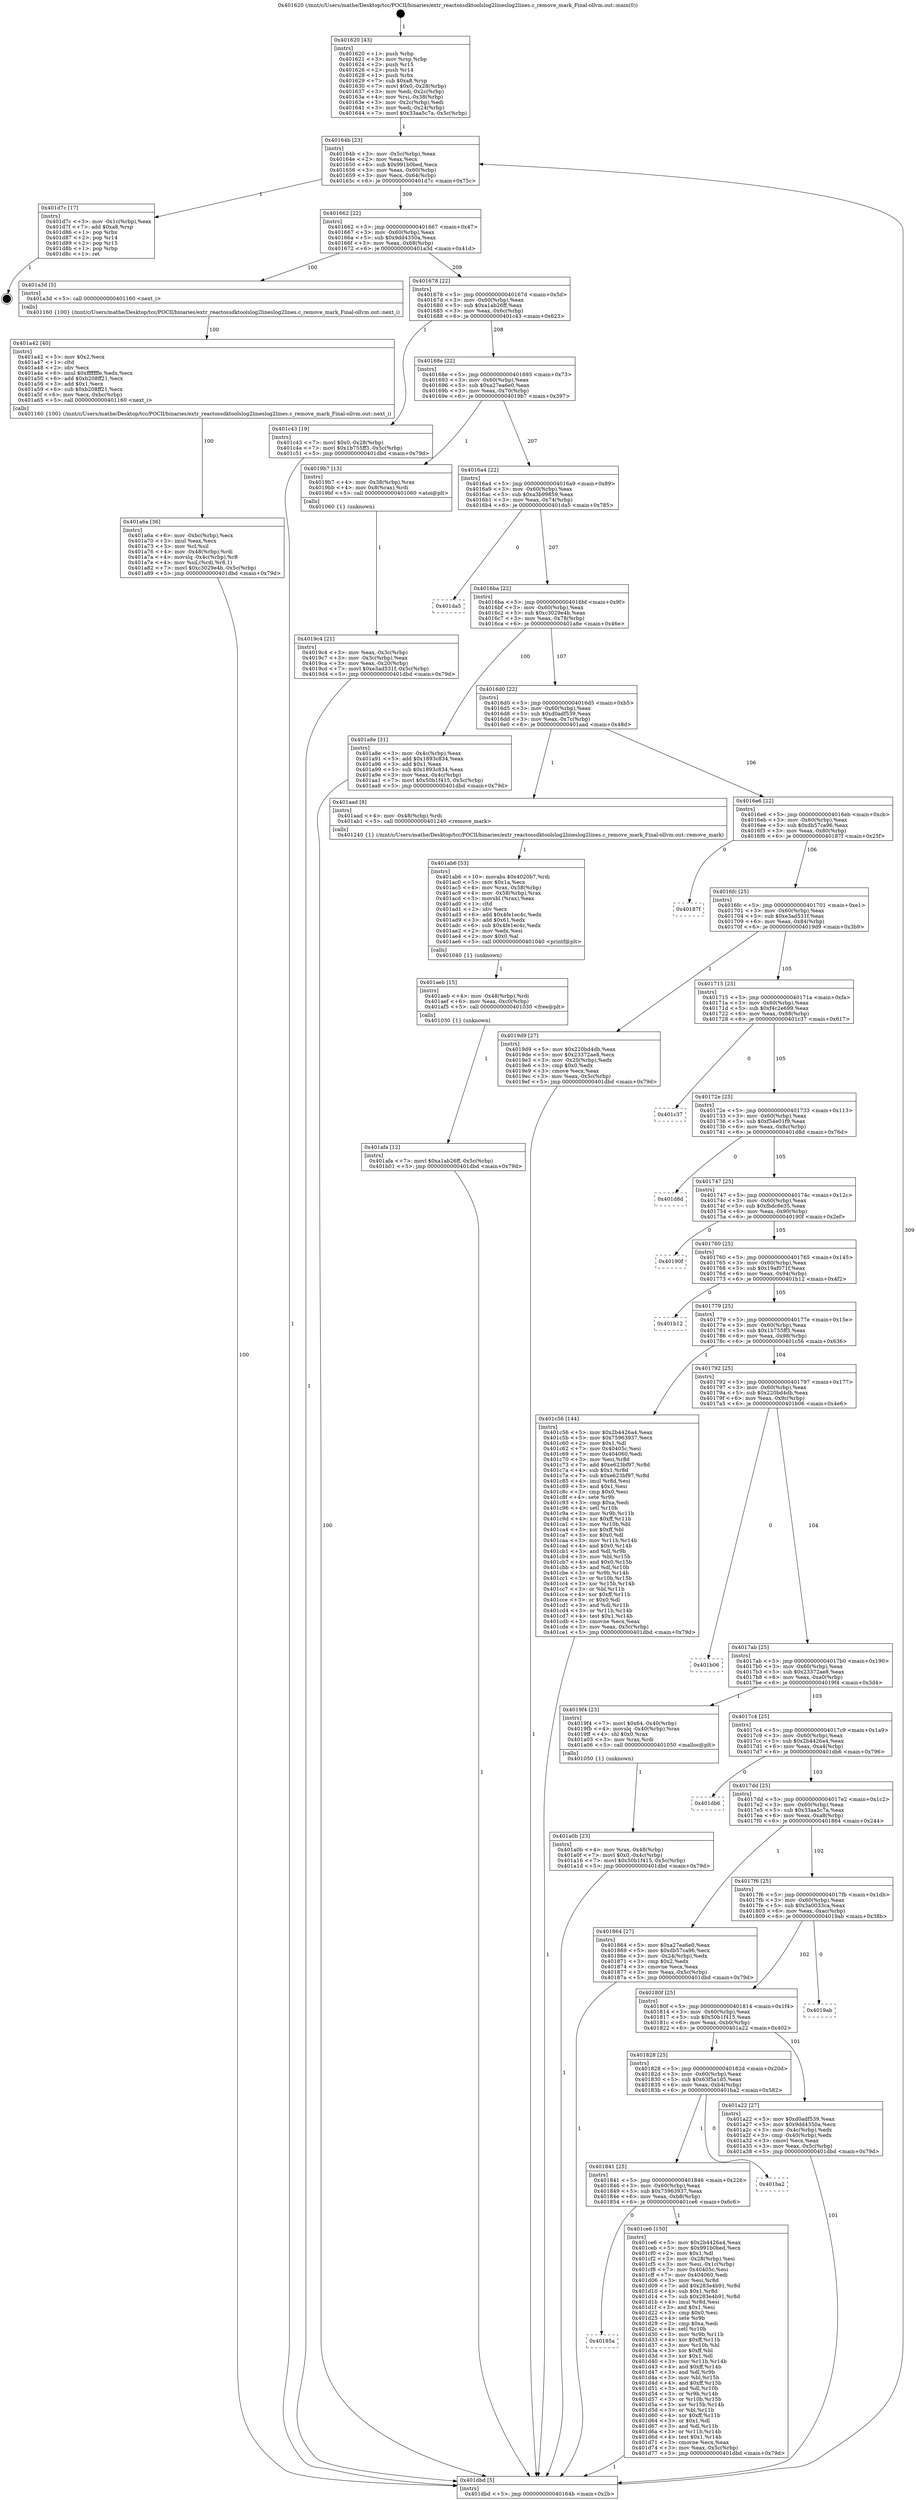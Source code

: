 digraph "0x401620" {
  label = "0x401620 (/mnt/c/Users/mathe/Desktop/tcc/POCII/binaries/extr_reactossdktoolslog2lineslog2lines.c_remove_mark_Final-ollvm.out::main(0))"
  labelloc = "t"
  node[shape=record]

  Entry [label="",width=0.3,height=0.3,shape=circle,fillcolor=black,style=filled]
  "0x40164b" [label="{
     0x40164b [23]\l
     | [instrs]\l
     &nbsp;&nbsp;0x40164b \<+3\>: mov -0x5c(%rbp),%eax\l
     &nbsp;&nbsp;0x40164e \<+2\>: mov %eax,%ecx\l
     &nbsp;&nbsp;0x401650 \<+6\>: sub $0x991b0bed,%ecx\l
     &nbsp;&nbsp;0x401656 \<+3\>: mov %eax,-0x60(%rbp)\l
     &nbsp;&nbsp;0x401659 \<+3\>: mov %ecx,-0x64(%rbp)\l
     &nbsp;&nbsp;0x40165c \<+6\>: je 0000000000401d7c \<main+0x75c\>\l
  }"]
  "0x401d7c" [label="{
     0x401d7c [17]\l
     | [instrs]\l
     &nbsp;&nbsp;0x401d7c \<+3\>: mov -0x1c(%rbp),%eax\l
     &nbsp;&nbsp;0x401d7f \<+7\>: add $0xa8,%rsp\l
     &nbsp;&nbsp;0x401d86 \<+1\>: pop %rbx\l
     &nbsp;&nbsp;0x401d87 \<+2\>: pop %r14\l
     &nbsp;&nbsp;0x401d89 \<+2\>: pop %r15\l
     &nbsp;&nbsp;0x401d8b \<+1\>: pop %rbp\l
     &nbsp;&nbsp;0x401d8c \<+1\>: ret\l
  }"]
  "0x401662" [label="{
     0x401662 [22]\l
     | [instrs]\l
     &nbsp;&nbsp;0x401662 \<+5\>: jmp 0000000000401667 \<main+0x47\>\l
     &nbsp;&nbsp;0x401667 \<+3\>: mov -0x60(%rbp),%eax\l
     &nbsp;&nbsp;0x40166a \<+5\>: sub $0x9dd4350a,%eax\l
     &nbsp;&nbsp;0x40166f \<+3\>: mov %eax,-0x68(%rbp)\l
     &nbsp;&nbsp;0x401672 \<+6\>: je 0000000000401a3d \<main+0x41d\>\l
  }"]
  Exit [label="",width=0.3,height=0.3,shape=circle,fillcolor=black,style=filled,peripheries=2]
  "0x401a3d" [label="{
     0x401a3d [5]\l
     | [instrs]\l
     &nbsp;&nbsp;0x401a3d \<+5\>: call 0000000000401160 \<next_i\>\l
     | [calls]\l
     &nbsp;&nbsp;0x401160 \{100\} (/mnt/c/Users/mathe/Desktop/tcc/POCII/binaries/extr_reactossdktoolslog2lineslog2lines.c_remove_mark_Final-ollvm.out::next_i)\l
  }"]
  "0x401678" [label="{
     0x401678 [22]\l
     | [instrs]\l
     &nbsp;&nbsp;0x401678 \<+5\>: jmp 000000000040167d \<main+0x5d\>\l
     &nbsp;&nbsp;0x40167d \<+3\>: mov -0x60(%rbp),%eax\l
     &nbsp;&nbsp;0x401680 \<+5\>: sub $0xa1ab26ff,%eax\l
     &nbsp;&nbsp;0x401685 \<+3\>: mov %eax,-0x6c(%rbp)\l
     &nbsp;&nbsp;0x401688 \<+6\>: je 0000000000401c43 \<main+0x623\>\l
  }"]
  "0x40185a" [label="{
     0x40185a\l
  }", style=dashed]
  "0x401c43" [label="{
     0x401c43 [19]\l
     | [instrs]\l
     &nbsp;&nbsp;0x401c43 \<+7\>: movl $0x0,-0x28(%rbp)\l
     &nbsp;&nbsp;0x401c4a \<+7\>: movl $0x1b755ff3,-0x5c(%rbp)\l
     &nbsp;&nbsp;0x401c51 \<+5\>: jmp 0000000000401dbd \<main+0x79d\>\l
  }"]
  "0x40168e" [label="{
     0x40168e [22]\l
     | [instrs]\l
     &nbsp;&nbsp;0x40168e \<+5\>: jmp 0000000000401693 \<main+0x73\>\l
     &nbsp;&nbsp;0x401693 \<+3\>: mov -0x60(%rbp),%eax\l
     &nbsp;&nbsp;0x401696 \<+5\>: sub $0xa27ea6e0,%eax\l
     &nbsp;&nbsp;0x40169b \<+3\>: mov %eax,-0x70(%rbp)\l
     &nbsp;&nbsp;0x40169e \<+6\>: je 00000000004019b7 \<main+0x397\>\l
  }"]
  "0x401ce6" [label="{
     0x401ce6 [150]\l
     | [instrs]\l
     &nbsp;&nbsp;0x401ce6 \<+5\>: mov $0x2b4426a4,%eax\l
     &nbsp;&nbsp;0x401ceb \<+5\>: mov $0x991b0bed,%ecx\l
     &nbsp;&nbsp;0x401cf0 \<+2\>: mov $0x1,%dl\l
     &nbsp;&nbsp;0x401cf2 \<+3\>: mov -0x28(%rbp),%esi\l
     &nbsp;&nbsp;0x401cf5 \<+3\>: mov %esi,-0x1c(%rbp)\l
     &nbsp;&nbsp;0x401cf8 \<+7\>: mov 0x40405c,%esi\l
     &nbsp;&nbsp;0x401cff \<+7\>: mov 0x404060,%edi\l
     &nbsp;&nbsp;0x401d06 \<+3\>: mov %esi,%r8d\l
     &nbsp;&nbsp;0x401d09 \<+7\>: add $0x283e4b91,%r8d\l
     &nbsp;&nbsp;0x401d10 \<+4\>: sub $0x1,%r8d\l
     &nbsp;&nbsp;0x401d14 \<+7\>: sub $0x283e4b91,%r8d\l
     &nbsp;&nbsp;0x401d1b \<+4\>: imul %r8d,%esi\l
     &nbsp;&nbsp;0x401d1f \<+3\>: and $0x1,%esi\l
     &nbsp;&nbsp;0x401d22 \<+3\>: cmp $0x0,%esi\l
     &nbsp;&nbsp;0x401d25 \<+4\>: sete %r9b\l
     &nbsp;&nbsp;0x401d29 \<+3\>: cmp $0xa,%edi\l
     &nbsp;&nbsp;0x401d2c \<+4\>: setl %r10b\l
     &nbsp;&nbsp;0x401d30 \<+3\>: mov %r9b,%r11b\l
     &nbsp;&nbsp;0x401d33 \<+4\>: xor $0xff,%r11b\l
     &nbsp;&nbsp;0x401d37 \<+3\>: mov %r10b,%bl\l
     &nbsp;&nbsp;0x401d3a \<+3\>: xor $0xff,%bl\l
     &nbsp;&nbsp;0x401d3d \<+3\>: xor $0x1,%dl\l
     &nbsp;&nbsp;0x401d40 \<+3\>: mov %r11b,%r14b\l
     &nbsp;&nbsp;0x401d43 \<+4\>: and $0xff,%r14b\l
     &nbsp;&nbsp;0x401d47 \<+3\>: and %dl,%r9b\l
     &nbsp;&nbsp;0x401d4a \<+3\>: mov %bl,%r15b\l
     &nbsp;&nbsp;0x401d4d \<+4\>: and $0xff,%r15b\l
     &nbsp;&nbsp;0x401d51 \<+3\>: and %dl,%r10b\l
     &nbsp;&nbsp;0x401d54 \<+3\>: or %r9b,%r14b\l
     &nbsp;&nbsp;0x401d57 \<+3\>: or %r10b,%r15b\l
     &nbsp;&nbsp;0x401d5a \<+3\>: xor %r15b,%r14b\l
     &nbsp;&nbsp;0x401d5d \<+3\>: or %bl,%r11b\l
     &nbsp;&nbsp;0x401d60 \<+4\>: xor $0xff,%r11b\l
     &nbsp;&nbsp;0x401d64 \<+3\>: or $0x1,%dl\l
     &nbsp;&nbsp;0x401d67 \<+3\>: and %dl,%r11b\l
     &nbsp;&nbsp;0x401d6a \<+3\>: or %r11b,%r14b\l
     &nbsp;&nbsp;0x401d6d \<+4\>: test $0x1,%r14b\l
     &nbsp;&nbsp;0x401d71 \<+3\>: cmovne %ecx,%eax\l
     &nbsp;&nbsp;0x401d74 \<+3\>: mov %eax,-0x5c(%rbp)\l
     &nbsp;&nbsp;0x401d77 \<+5\>: jmp 0000000000401dbd \<main+0x79d\>\l
  }"]
  "0x4019b7" [label="{
     0x4019b7 [13]\l
     | [instrs]\l
     &nbsp;&nbsp;0x4019b7 \<+4\>: mov -0x38(%rbp),%rax\l
     &nbsp;&nbsp;0x4019bb \<+4\>: mov 0x8(%rax),%rdi\l
     &nbsp;&nbsp;0x4019bf \<+5\>: call 0000000000401060 \<atoi@plt\>\l
     | [calls]\l
     &nbsp;&nbsp;0x401060 \{1\} (unknown)\l
  }"]
  "0x4016a4" [label="{
     0x4016a4 [22]\l
     | [instrs]\l
     &nbsp;&nbsp;0x4016a4 \<+5\>: jmp 00000000004016a9 \<main+0x89\>\l
     &nbsp;&nbsp;0x4016a9 \<+3\>: mov -0x60(%rbp),%eax\l
     &nbsp;&nbsp;0x4016ac \<+5\>: sub $0xa3b99859,%eax\l
     &nbsp;&nbsp;0x4016b1 \<+3\>: mov %eax,-0x74(%rbp)\l
     &nbsp;&nbsp;0x4016b4 \<+6\>: je 0000000000401da5 \<main+0x785\>\l
  }"]
  "0x401841" [label="{
     0x401841 [25]\l
     | [instrs]\l
     &nbsp;&nbsp;0x401841 \<+5\>: jmp 0000000000401846 \<main+0x226\>\l
     &nbsp;&nbsp;0x401846 \<+3\>: mov -0x60(%rbp),%eax\l
     &nbsp;&nbsp;0x401849 \<+5\>: sub $0x75963937,%eax\l
     &nbsp;&nbsp;0x40184e \<+6\>: mov %eax,-0xb8(%rbp)\l
     &nbsp;&nbsp;0x401854 \<+6\>: je 0000000000401ce6 \<main+0x6c6\>\l
  }"]
  "0x401da5" [label="{
     0x401da5\l
  }", style=dashed]
  "0x4016ba" [label="{
     0x4016ba [22]\l
     | [instrs]\l
     &nbsp;&nbsp;0x4016ba \<+5\>: jmp 00000000004016bf \<main+0x9f\>\l
     &nbsp;&nbsp;0x4016bf \<+3\>: mov -0x60(%rbp),%eax\l
     &nbsp;&nbsp;0x4016c2 \<+5\>: sub $0xc3029e4b,%eax\l
     &nbsp;&nbsp;0x4016c7 \<+3\>: mov %eax,-0x78(%rbp)\l
     &nbsp;&nbsp;0x4016ca \<+6\>: je 0000000000401a8e \<main+0x46e\>\l
  }"]
  "0x401ba2" [label="{
     0x401ba2\l
  }", style=dashed]
  "0x401a8e" [label="{
     0x401a8e [31]\l
     | [instrs]\l
     &nbsp;&nbsp;0x401a8e \<+3\>: mov -0x4c(%rbp),%eax\l
     &nbsp;&nbsp;0x401a91 \<+5\>: add $0x1893c834,%eax\l
     &nbsp;&nbsp;0x401a96 \<+3\>: add $0x1,%eax\l
     &nbsp;&nbsp;0x401a99 \<+5\>: sub $0x1893c834,%eax\l
     &nbsp;&nbsp;0x401a9e \<+3\>: mov %eax,-0x4c(%rbp)\l
     &nbsp;&nbsp;0x401aa1 \<+7\>: movl $0x50b1f415,-0x5c(%rbp)\l
     &nbsp;&nbsp;0x401aa8 \<+5\>: jmp 0000000000401dbd \<main+0x79d\>\l
  }"]
  "0x4016d0" [label="{
     0x4016d0 [22]\l
     | [instrs]\l
     &nbsp;&nbsp;0x4016d0 \<+5\>: jmp 00000000004016d5 \<main+0xb5\>\l
     &nbsp;&nbsp;0x4016d5 \<+3\>: mov -0x60(%rbp),%eax\l
     &nbsp;&nbsp;0x4016d8 \<+5\>: sub $0xd0adf539,%eax\l
     &nbsp;&nbsp;0x4016dd \<+3\>: mov %eax,-0x7c(%rbp)\l
     &nbsp;&nbsp;0x4016e0 \<+6\>: je 0000000000401aad \<main+0x48d\>\l
  }"]
  "0x401afa" [label="{
     0x401afa [12]\l
     | [instrs]\l
     &nbsp;&nbsp;0x401afa \<+7\>: movl $0xa1ab26ff,-0x5c(%rbp)\l
     &nbsp;&nbsp;0x401b01 \<+5\>: jmp 0000000000401dbd \<main+0x79d\>\l
  }"]
  "0x401aad" [label="{
     0x401aad [9]\l
     | [instrs]\l
     &nbsp;&nbsp;0x401aad \<+4\>: mov -0x48(%rbp),%rdi\l
     &nbsp;&nbsp;0x401ab1 \<+5\>: call 0000000000401240 \<remove_mark\>\l
     | [calls]\l
     &nbsp;&nbsp;0x401240 \{1\} (/mnt/c/Users/mathe/Desktop/tcc/POCII/binaries/extr_reactossdktoolslog2lineslog2lines.c_remove_mark_Final-ollvm.out::remove_mark)\l
  }"]
  "0x4016e6" [label="{
     0x4016e6 [22]\l
     | [instrs]\l
     &nbsp;&nbsp;0x4016e6 \<+5\>: jmp 00000000004016eb \<main+0xcb\>\l
     &nbsp;&nbsp;0x4016eb \<+3\>: mov -0x60(%rbp),%eax\l
     &nbsp;&nbsp;0x4016ee \<+5\>: sub $0xdb57ca96,%eax\l
     &nbsp;&nbsp;0x4016f3 \<+3\>: mov %eax,-0x80(%rbp)\l
     &nbsp;&nbsp;0x4016f6 \<+6\>: je 000000000040187f \<main+0x25f\>\l
  }"]
  "0x401aeb" [label="{
     0x401aeb [15]\l
     | [instrs]\l
     &nbsp;&nbsp;0x401aeb \<+4\>: mov -0x48(%rbp),%rdi\l
     &nbsp;&nbsp;0x401aef \<+6\>: mov %eax,-0xc0(%rbp)\l
     &nbsp;&nbsp;0x401af5 \<+5\>: call 0000000000401030 \<free@plt\>\l
     | [calls]\l
     &nbsp;&nbsp;0x401030 \{1\} (unknown)\l
  }"]
  "0x40187f" [label="{
     0x40187f\l
  }", style=dashed]
  "0x4016fc" [label="{
     0x4016fc [25]\l
     | [instrs]\l
     &nbsp;&nbsp;0x4016fc \<+5\>: jmp 0000000000401701 \<main+0xe1\>\l
     &nbsp;&nbsp;0x401701 \<+3\>: mov -0x60(%rbp),%eax\l
     &nbsp;&nbsp;0x401704 \<+5\>: sub $0xe3ad531f,%eax\l
     &nbsp;&nbsp;0x401709 \<+6\>: mov %eax,-0x84(%rbp)\l
     &nbsp;&nbsp;0x40170f \<+6\>: je 00000000004019d9 \<main+0x3b9\>\l
  }"]
  "0x401ab6" [label="{
     0x401ab6 [53]\l
     | [instrs]\l
     &nbsp;&nbsp;0x401ab6 \<+10\>: movabs $0x4020b7,%rdi\l
     &nbsp;&nbsp;0x401ac0 \<+5\>: mov $0x1a,%ecx\l
     &nbsp;&nbsp;0x401ac5 \<+4\>: mov %rax,-0x58(%rbp)\l
     &nbsp;&nbsp;0x401ac9 \<+4\>: mov -0x58(%rbp),%rax\l
     &nbsp;&nbsp;0x401acd \<+3\>: movsbl (%rax),%eax\l
     &nbsp;&nbsp;0x401ad0 \<+1\>: cltd\l
     &nbsp;&nbsp;0x401ad1 \<+2\>: idiv %ecx\l
     &nbsp;&nbsp;0x401ad3 \<+6\>: add $0x4fe1ec4c,%edx\l
     &nbsp;&nbsp;0x401ad9 \<+3\>: add $0x61,%edx\l
     &nbsp;&nbsp;0x401adc \<+6\>: sub $0x4fe1ec4c,%edx\l
     &nbsp;&nbsp;0x401ae2 \<+2\>: mov %edx,%esi\l
     &nbsp;&nbsp;0x401ae4 \<+2\>: mov $0x0,%al\l
     &nbsp;&nbsp;0x401ae6 \<+5\>: call 0000000000401040 \<printf@plt\>\l
     | [calls]\l
     &nbsp;&nbsp;0x401040 \{1\} (unknown)\l
  }"]
  "0x4019d9" [label="{
     0x4019d9 [27]\l
     | [instrs]\l
     &nbsp;&nbsp;0x4019d9 \<+5\>: mov $0x220bd4db,%eax\l
     &nbsp;&nbsp;0x4019de \<+5\>: mov $0x23372ae8,%ecx\l
     &nbsp;&nbsp;0x4019e3 \<+3\>: mov -0x20(%rbp),%edx\l
     &nbsp;&nbsp;0x4019e6 \<+3\>: cmp $0x0,%edx\l
     &nbsp;&nbsp;0x4019e9 \<+3\>: cmove %ecx,%eax\l
     &nbsp;&nbsp;0x4019ec \<+3\>: mov %eax,-0x5c(%rbp)\l
     &nbsp;&nbsp;0x4019ef \<+5\>: jmp 0000000000401dbd \<main+0x79d\>\l
  }"]
  "0x401715" [label="{
     0x401715 [25]\l
     | [instrs]\l
     &nbsp;&nbsp;0x401715 \<+5\>: jmp 000000000040171a \<main+0xfa\>\l
     &nbsp;&nbsp;0x40171a \<+3\>: mov -0x60(%rbp),%eax\l
     &nbsp;&nbsp;0x40171d \<+5\>: sub $0xf4c2e699,%eax\l
     &nbsp;&nbsp;0x401722 \<+6\>: mov %eax,-0x88(%rbp)\l
     &nbsp;&nbsp;0x401728 \<+6\>: je 0000000000401c37 \<main+0x617\>\l
  }"]
  "0x401a6a" [label="{
     0x401a6a [36]\l
     | [instrs]\l
     &nbsp;&nbsp;0x401a6a \<+6\>: mov -0xbc(%rbp),%ecx\l
     &nbsp;&nbsp;0x401a70 \<+3\>: imul %eax,%ecx\l
     &nbsp;&nbsp;0x401a73 \<+3\>: mov %cl,%sil\l
     &nbsp;&nbsp;0x401a76 \<+4\>: mov -0x48(%rbp),%rdi\l
     &nbsp;&nbsp;0x401a7a \<+4\>: movslq -0x4c(%rbp),%r8\l
     &nbsp;&nbsp;0x401a7e \<+4\>: mov %sil,(%rdi,%r8,1)\l
     &nbsp;&nbsp;0x401a82 \<+7\>: movl $0xc3029e4b,-0x5c(%rbp)\l
     &nbsp;&nbsp;0x401a89 \<+5\>: jmp 0000000000401dbd \<main+0x79d\>\l
  }"]
  "0x401c37" [label="{
     0x401c37\l
  }", style=dashed]
  "0x40172e" [label="{
     0x40172e [25]\l
     | [instrs]\l
     &nbsp;&nbsp;0x40172e \<+5\>: jmp 0000000000401733 \<main+0x113\>\l
     &nbsp;&nbsp;0x401733 \<+3\>: mov -0x60(%rbp),%eax\l
     &nbsp;&nbsp;0x401736 \<+5\>: sub $0xf54e01f9,%eax\l
     &nbsp;&nbsp;0x40173b \<+6\>: mov %eax,-0x8c(%rbp)\l
     &nbsp;&nbsp;0x401741 \<+6\>: je 0000000000401d8d \<main+0x76d\>\l
  }"]
  "0x401a42" [label="{
     0x401a42 [40]\l
     | [instrs]\l
     &nbsp;&nbsp;0x401a42 \<+5\>: mov $0x2,%ecx\l
     &nbsp;&nbsp;0x401a47 \<+1\>: cltd\l
     &nbsp;&nbsp;0x401a48 \<+2\>: idiv %ecx\l
     &nbsp;&nbsp;0x401a4a \<+6\>: imul $0xfffffffe,%edx,%ecx\l
     &nbsp;&nbsp;0x401a50 \<+6\>: add $0xb208ff21,%ecx\l
     &nbsp;&nbsp;0x401a56 \<+3\>: add $0x1,%ecx\l
     &nbsp;&nbsp;0x401a59 \<+6\>: sub $0xb208ff21,%ecx\l
     &nbsp;&nbsp;0x401a5f \<+6\>: mov %ecx,-0xbc(%rbp)\l
     &nbsp;&nbsp;0x401a65 \<+5\>: call 0000000000401160 \<next_i\>\l
     | [calls]\l
     &nbsp;&nbsp;0x401160 \{100\} (/mnt/c/Users/mathe/Desktop/tcc/POCII/binaries/extr_reactossdktoolslog2lineslog2lines.c_remove_mark_Final-ollvm.out::next_i)\l
  }"]
  "0x401d8d" [label="{
     0x401d8d\l
  }", style=dashed]
  "0x401747" [label="{
     0x401747 [25]\l
     | [instrs]\l
     &nbsp;&nbsp;0x401747 \<+5\>: jmp 000000000040174c \<main+0x12c\>\l
     &nbsp;&nbsp;0x40174c \<+3\>: mov -0x60(%rbp),%eax\l
     &nbsp;&nbsp;0x40174f \<+5\>: sub $0xfbdc6e35,%eax\l
     &nbsp;&nbsp;0x401754 \<+6\>: mov %eax,-0x90(%rbp)\l
     &nbsp;&nbsp;0x40175a \<+6\>: je 000000000040190f \<main+0x2ef\>\l
  }"]
  "0x401828" [label="{
     0x401828 [25]\l
     | [instrs]\l
     &nbsp;&nbsp;0x401828 \<+5\>: jmp 000000000040182d \<main+0x20d\>\l
     &nbsp;&nbsp;0x40182d \<+3\>: mov -0x60(%rbp),%eax\l
     &nbsp;&nbsp;0x401830 \<+5\>: sub $0x63f5a1d5,%eax\l
     &nbsp;&nbsp;0x401835 \<+6\>: mov %eax,-0xb4(%rbp)\l
     &nbsp;&nbsp;0x40183b \<+6\>: je 0000000000401ba2 \<main+0x582\>\l
  }"]
  "0x40190f" [label="{
     0x40190f\l
  }", style=dashed]
  "0x401760" [label="{
     0x401760 [25]\l
     | [instrs]\l
     &nbsp;&nbsp;0x401760 \<+5\>: jmp 0000000000401765 \<main+0x145\>\l
     &nbsp;&nbsp;0x401765 \<+3\>: mov -0x60(%rbp),%eax\l
     &nbsp;&nbsp;0x401768 \<+5\>: sub $0x19af071f,%eax\l
     &nbsp;&nbsp;0x40176d \<+6\>: mov %eax,-0x94(%rbp)\l
     &nbsp;&nbsp;0x401773 \<+6\>: je 0000000000401b12 \<main+0x4f2\>\l
  }"]
  "0x401a22" [label="{
     0x401a22 [27]\l
     | [instrs]\l
     &nbsp;&nbsp;0x401a22 \<+5\>: mov $0xd0adf539,%eax\l
     &nbsp;&nbsp;0x401a27 \<+5\>: mov $0x9dd4350a,%ecx\l
     &nbsp;&nbsp;0x401a2c \<+3\>: mov -0x4c(%rbp),%edx\l
     &nbsp;&nbsp;0x401a2f \<+3\>: cmp -0x40(%rbp),%edx\l
     &nbsp;&nbsp;0x401a32 \<+3\>: cmovl %ecx,%eax\l
     &nbsp;&nbsp;0x401a35 \<+3\>: mov %eax,-0x5c(%rbp)\l
     &nbsp;&nbsp;0x401a38 \<+5\>: jmp 0000000000401dbd \<main+0x79d\>\l
  }"]
  "0x401b12" [label="{
     0x401b12\l
  }", style=dashed]
  "0x401779" [label="{
     0x401779 [25]\l
     | [instrs]\l
     &nbsp;&nbsp;0x401779 \<+5\>: jmp 000000000040177e \<main+0x15e\>\l
     &nbsp;&nbsp;0x40177e \<+3\>: mov -0x60(%rbp),%eax\l
     &nbsp;&nbsp;0x401781 \<+5\>: sub $0x1b755ff3,%eax\l
     &nbsp;&nbsp;0x401786 \<+6\>: mov %eax,-0x98(%rbp)\l
     &nbsp;&nbsp;0x40178c \<+6\>: je 0000000000401c56 \<main+0x636\>\l
  }"]
  "0x40180f" [label="{
     0x40180f [25]\l
     | [instrs]\l
     &nbsp;&nbsp;0x40180f \<+5\>: jmp 0000000000401814 \<main+0x1f4\>\l
     &nbsp;&nbsp;0x401814 \<+3\>: mov -0x60(%rbp),%eax\l
     &nbsp;&nbsp;0x401817 \<+5\>: sub $0x50b1f415,%eax\l
     &nbsp;&nbsp;0x40181c \<+6\>: mov %eax,-0xb0(%rbp)\l
     &nbsp;&nbsp;0x401822 \<+6\>: je 0000000000401a22 \<main+0x402\>\l
  }"]
  "0x401c56" [label="{
     0x401c56 [144]\l
     | [instrs]\l
     &nbsp;&nbsp;0x401c56 \<+5\>: mov $0x2b4426a4,%eax\l
     &nbsp;&nbsp;0x401c5b \<+5\>: mov $0x75963937,%ecx\l
     &nbsp;&nbsp;0x401c60 \<+2\>: mov $0x1,%dl\l
     &nbsp;&nbsp;0x401c62 \<+7\>: mov 0x40405c,%esi\l
     &nbsp;&nbsp;0x401c69 \<+7\>: mov 0x404060,%edi\l
     &nbsp;&nbsp;0x401c70 \<+3\>: mov %esi,%r8d\l
     &nbsp;&nbsp;0x401c73 \<+7\>: add $0xe623bf97,%r8d\l
     &nbsp;&nbsp;0x401c7a \<+4\>: sub $0x1,%r8d\l
     &nbsp;&nbsp;0x401c7e \<+7\>: sub $0xe623bf97,%r8d\l
     &nbsp;&nbsp;0x401c85 \<+4\>: imul %r8d,%esi\l
     &nbsp;&nbsp;0x401c89 \<+3\>: and $0x1,%esi\l
     &nbsp;&nbsp;0x401c8c \<+3\>: cmp $0x0,%esi\l
     &nbsp;&nbsp;0x401c8f \<+4\>: sete %r9b\l
     &nbsp;&nbsp;0x401c93 \<+3\>: cmp $0xa,%edi\l
     &nbsp;&nbsp;0x401c96 \<+4\>: setl %r10b\l
     &nbsp;&nbsp;0x401c9a \<+3\>: mov %r9b,%r11b\l
     &nbsp;&nbsp;0x401c9d \<+4\>: xor $0xff,%r11b\l
     &nbsp;&nbsp;0x401ca1 \<+3\>: mov %r10b,%bl\l
     &nbsp;&nbsp;0x401ca4 \<+3\>: xor $0xff,%bl\l
     &nbsp;&nbsp;0x401ca7 \<+3\>: xor $0x0,%dl\l
     &nbsp;&nbsp;0x401caa \<+3\>: mov %r11b,%r14b\l
     &nbsp;&nbsp;0x401cad \<+4\>: and $0x0,%r14b\l
     &nbsp;&nbsp;0x401cb1 \<+3\>: and %dl,%r9b\l
     &nbsp;&nbsp;0x401cb4 \<+3\>: mov %bl,%r15b\l
     &nbsp;&nbsp;0x401cb7 \<+4\>: and $0x0,%r15b\l
     &nbsp;&nbsp;0x401cbb \<+3\>: and %dl,%r10b\l
     &nbsp;&nbsp;0x401cbe \<+3\>: or %r9b,%r14b\l
     &nbsp;&nbsp;0x401cc1 \<+3\>: or %r10b,%r15b\l
     &nbsp;&nbsp;0x401cc4 \<+3\>: xor %r15b,%r14b\l
     &nbsp;&nbsp;0x401cc7 \<+3\>: or %bl,%r11b\l
     &nbsp;&nbsp;0x401cca \<+4\>: xor $0xff,%r11b\l
     &nbsp;&nbsp;0x401cce \<+3\>: or $0x0,%dl\l
     &nbsp;&nbsp;0x401cd1 \<+3\>: and %dl,%r11b\l
     &nbsp;&nbsp;0x401cd4 \<+3\>: or %r11b,%r14b\l
     &nbsp;&nbsp;0x401cd7 \<+4\>: test $0x1,%r14b\l
     &nbsp;&nbsp;0x401cdb \<+3\>: cmovne %ecx,%eax\l
     &nbsp;&nbsp;0x401cde \<+3\>: mov %eax,-0x5c(%rbp)\l
     &nbsp;&nbsp;0x401ce1 \<+5\>: jmp 0000000000401dbd \<main+0x79d\>\l
  }"]
  "0x401792" [label="{
     0x401792 [25]\l
     | [instrs]\l
     &nbsp;&nbsp;0x401792 \<+5\>: jmp 0000000000401797 \<main+0x177\>\l
     &nbsp;&nbsp;0x401797 \<+3\>: mov -0x60(%rbp),%eax\l
     &nbsp;&nbsp;0x40179a \<+5\>: sub $0x220bd4db,%eax\l
     &nbsp;&nbsp;0x40179f \<+6\>: mov %eax,-0x9c(%rbp)\l
     &nbsp;&nbsp;0x4017a5 \<+6\>: je 0000000000401b06 \<main+0x4e6\>\l
  }"]
  "0x4019ab" [label="{
     0x4019ab\l
  }", style=dashed]
  "0x401b06" [label="{
     0x401b06\l
  }", style=dashed]
  "0x4017ab" [label="{
     0x4017ab [25]\l
     | [instrs]\l
     &nbsp;&nbsp;0x4017ab \<+5\>: jmp 00000000004017b0 \<main+0x190\>\l
     &nbsp;&nbsp;0x4017b0 \<+3\>: mov -0x60(%rbp),%eax\l
     &nbsp;&nbsp;0x4017b3 \<+5\>: sub $0x23372ae8,%eax\l
     &nbsp;&nbsp;0x4017b8 \<+6\>: mov %eax,-0xa0(%rbp)\l
     &nbsp;&nbsp;0x4017be \<+6\>: je 00000000004019f4 \<main+0x3d4\>\l
  }"]
  "0x401a0b" [label="{
     0x401a0b [23]\l
     | [instrs]\l
     &nbsp;&nbsp;0x401a0b \<+4\>: mov %rax,-0x48(%rbp)\l
     &nbsp;&nbsp;0x401a0f \<+7\>: movl $0x0,-0x4c(%rbp)\l
     &nbsp;&nbsp;0x401a16 \<+7\>: movl $0x50b1f415,-0x5c(%rbp)\l
     &nbsp;&nbsp;0x401a1d \<+5\>: jmp 0000000000401dbd \<main+0x79d\>\l
  }"]
  "0x4019f4" [label="{
     0x4019f4 [23]\l
     | [instrs]\l
     &nbsp;&nbsp;0x4019f4 \<+7\>: movl $0x64,-0x40(%rbp)\l
     &nbsp;&nbsp;0x4019fb \<+4\>: movslq -0x40(%rbp),%rax\l
     &nbsp;&nbsp;0x4019ff \<+4\>: shl $0x0,%rax\l
     &nbsp;&nbsp;0x401a03 \<+3\>: mov %rax,%rdi\l
     &nbsp;&nbsp;0x401a06 \<+5\>: call 0000000000401050 \<malloc@plt\>\l
     | [calls]\l
     &nbsp;&nbsp;0x401050 \{1\} (unknown)\l
  }"]
  "0x4017c4" [label="{
     0x4017c4 [25]\l
     | [instrs]\l
     &nbsp;&nbsp;0x4017c4 \<+5\>: jmp 00000000004017c9 \<main+0x1a9\>\l
     &nbsp;&nbsp;0x4017c9 \<+3\>: mov -0x60(%rbp),%eax\l
     &nbsp;&nbsp;0x4017cc \<+5\>: sub $0x2b4426a4,%eax\l
     &nbsp;&nbsp;0x4017d1 \<+6\>: mov %eax,-0xa4(%rbp)\l
     &nbsp;&nbsp;0x4017d7 \<+6\>: je 0000000000401db6 \<main+0x796\>\l
  }"]
  "0x4019c4" [label="{
     0x4019c4 [21]\l
     | [instrs]\l
     &nbsp;&nbsp;0x4019c4 \<+3\>: mov %eax,-0x3c(%rbp)\l
     &nbsp;&nbsp;0x4019c7 \<+3\>: mov -0x3c(%rbp),%eax\l
     &nbsp;&nbsp;0x4019ca \<+3\>: mov %eax,-0x20(%rbp)\l
     &nbsp;&nbsp;0x4019cd \<+7\>: movl $0xe3ad531f,-0x5c(%rbp)\l
     &nbsp;&nbsp;0x4019d4 \<+5\>: jmp 0000000000401dbd \<main+0x79d\>\l
  }"]
  "0x401db6" [label="{
     0x401db6\l
  }", style=dashed]
  "0x4017dd" [label="{
     0x4017dd [25]\l
     | [instrs]\l
     &nbsp;&nbsp;0x4017dd \<+5\>: jmp 00000000004017e2 \<main+0x1c2\>\l
     &nbsp;&nbsp;0x4017e2 \<+3\>: mov -0x60(%rbp),%eax\l
     &nbsp;&nbsp;0x4017e5 \<+5\>: sub $0x33aa5c7a,%eax\l
     &nbsp;&nbsp;0x4017ea \<+6\>: mov %eax,-0xa8(%rbp)\l
     &nbsp;&nbsp;0x4017f0 \<+6\>: je 0000000000401864 \<main+0x244\>\l
  }"]
  "0x401620" [label="{
     0x401620 [43]\l
     | [instrs]\l
     &nbsp;&nbsp;0x401620 \<+1\>: push %rbp\l
     &nbsp;&nbsp;0x401621 \<+3\>: mov %rsp,%rbp\l
     &nbsp;&nbsp;0x401624 \<+2\>: push %r15\l
     &nbsp;&nbsp;0x401626 \<+2\>: push %r14\l
     &nbsp;&nbsp;0x401628 \<+1\>: push %rbx\l
     &nbsp;&nbsp;0x401629 \<+7\>: sub $0xa8,%rsp\l
     &nbsp;&nbsp;0x401630 \<+7\>: movl $0x0,-0x28(%rbp)\l
     &nbsp;&nbsp;0x401637 \<+3\>: mov %edi,-0x2c(%rbp)\l
     &nbsp;&nbsp;0x40163a \<+4\>: mov %rsi,-0x38(%rbp)\l
     &nbsp;&nbsp;0x40163e \<+3\>: mov -0x2c(%rbp),%edi\l
     &nbsp;&nbsp;0x401641 \<+3\>: mov %edi,-0x24(%rbp)\l
     &nbsp;&nbsp;0x401644 \<+7\>: movl $0x33aa5c7a,-0x5c(%rbp)\l
  }"]
  "0x401864" [label="{
     0x401864 [27]\l
     | [instrs]\l
     &nbsp;&nbsp;0x401864 \<+5\>: mov $0xa27ea6e0,%eax\l
     &nbsp;&nbsp;0x401869 \<+5\>: mov $0xdb57ca96,%ecx\l
     &nbsp;&nbsp;0x40186e \<+3\>: mov -0x24(%rbp),%edx\l
     &nbsp;&nbsp;0x401871 \<+3\>: cmp $0x2,%edx\l
     &nbsp;&nbsp;0x401874 \<+3\>: cmovne %ecx,%eax\l
     &nbsp;&nbsp;0x401877 \<+3\>: mov %eax,-0x5c(%rbp)\l
     &nbsp;&nbsp;0x40187a \<+5\>: jmp 0000000000401dbd \<main+0x79d\>\l
  }"]
  "0x4017f6" [label="{
     0x4017f6 [25]\l
     | [instrs]\l
     &nbsp;&nbsp;0x4017f6 \<+5\>: jmp 00000000004017fb \<main+0x1db\>\l
     &nbsp;&nbsp;0x4017fb \<+3\>: mov -0x60(%rbp),%eax\l
     &nbsp;&nbsp;0x4017fe \<+5\>: sub $0x3a0033ca,%eax\l
     &nbsp;&nbsp;0x401803 \<+6\>: mov %eax,-0xac(%rbp)\l
     &nbsp;&nbsp;0x401809 \<+6\>: je 00000000004019ab \<main+0x38b\>\l
  }"]
  "0x401dbd" [label="{
     0x401dbd [5]\l
     | [instrs]\l
     &nbsp;&nbsp;0x401dbd \<+5\>: jmp 000000000040164b \<main+0x2b\>\l
  }"]
  Entry -> "0x401620" [label=" 1"]
  "0x40164b" -> "0x401d7c" [label=" 1"]
  "0x40164b" -> "0x401662" [label=" 309"]
  "0x401d7c" -> Exit [label=" 1"]
  "0x401662" -> "0x401a3d" [label=" 100"]
  "0x401662" -> "0x401678" [label=" 209"]
  "0x401ce6" -> "0x401dbd" [label=" 1"]
  "0x401678" -> "0x401c43" [label=" 1"]
  "0x401678" -> "0x40168e" [label=" 208"]
  "0x401841" -> "0x40185a" [label=" 0"]
  "0x40168e" -> "0x4019b7" [label=" 1"]
  "0x40168e" -> "0x4016a4" [label=" 207"]
  "0x401841" -> "0x401ce6" [label=" 1"]
  "0x4016a4" -> "0x401da5" [label=" 0"]
  "0x4016a4" -> "0x4016ba" [label=" 207"]
  "0x401828" -> "0x401841" [label=" 1"]
  "0x4016ba" -> "0x401a8e" [label=" 100"]
  "0x4016ba" -> "0x4016d0" [label=" 107"]
  "0x401828" -> "0x401ba2" [label=" 0"]
  "0x4016d0" -> "0x401aad" [label=" 1"]
  "0x4016d0" -> "0x4016e6" [label=" 106"]
  "0x401c56" -> "0x401dbd" [label=" 1"]
  "0x4016e6" -> "0x40187f" [label=" 0"]
  "0x4016e6" -> "0x4016fc" [label=" 106"]
  "0x401c43" -> "0x401dbd" [label=" 1"]
  "0x4016fc" -> "0x4019d9" [label=" 1"]
  "0x4016fc" -> "0x401715" [label=" 105"]
  "0x401afa" -> "0x401dbd" [label=" 1"]
  "0x401715" -> "0x401c37" [label=" 0"]
  "0x401715" -> "0x40172e" [label=" 105"]
  "0x401aeb" -> "0x401afa" [label=" 1"]
  "0x40172e" -> "0x401d8d" [label=" 0"]
  "0x40172e" -> "0x401747" [label=" 105"]
  "0x401ab6" -> "0x401aeb" [label=" 1"]
  "0x401747" -> "0x40190f" [label=" 0"]
  "0x401747" -> "0x401760" [label=" 105"]
  "0x401aad" -> "0x401ab6" [label=" 1"]
  "0x401760" -> "0x401b12" [label=" 0"]
  "0x401760" -> "0x401779" [label=" 105"]
  "0x401a8e" -> "0x401dbd" [label=" 100"]
  "0x401779" -> "0x401c56" [label=" 1"]
  "0x401779" -> "0x401792" [label=" 104"]
  "0x401a42" -> "0x401a6a" [label=" 100"]
  "0x401792" -> "0x401b06" [label=" 0"]
  "0x401792" -> "0x4017ab" [label=" 104"]
  "0x401a3d" -> "0x401a42" [label=" 100"]
  "0x4017ab" -> "0x4019f4" [label=" 1"]
  "0x4017ab" -> "0x4017c4" [label=" 103"]
  "0x40180f" -> "0x401828" [label=" 1"]
  "0x4017c4" -> "0x401db6" [label=" 0"]
  "0x4017c4" -> "0x4017dd" [label=" 103"]
  "0x40180f" -> "0x401a22" [label=" 101"]
  "0x4017dd" -> "0x401864" [label=" 1"]
  "0x4017dd" -> "0x4017f6" [label=" 102"]
  "0x401864" -> "0x401dbd" [label=" 1"]
  "0x401620" -> "0x40164b" [label=" 1"]
  "0x401dbd" -> "0x40164b" [label=" 309"]
  "0x4019b7" -> "0x4019c4" [label=" 1"]
  "0x4019c4" -> "0x401dbd" [label=" 1"]
  "0x4019d9" -> "0x401dbd" [label=" 1"]
  "0x4019f4" -> "0x401a0b" [label=" 1"]
  "0x401a0b" -> "0x401dbd" [label=" 1"]
  "0x401a22" -> "0x401dbd" [label=" 101"]
  "0x4017f6" -> "0x4019ab" [label=" 0"]
  "0x4017f6" -> "0x40180f" [label=" 102"]
  "0x401a6a" -> "0x401dbd" [label=" 100"]
}
